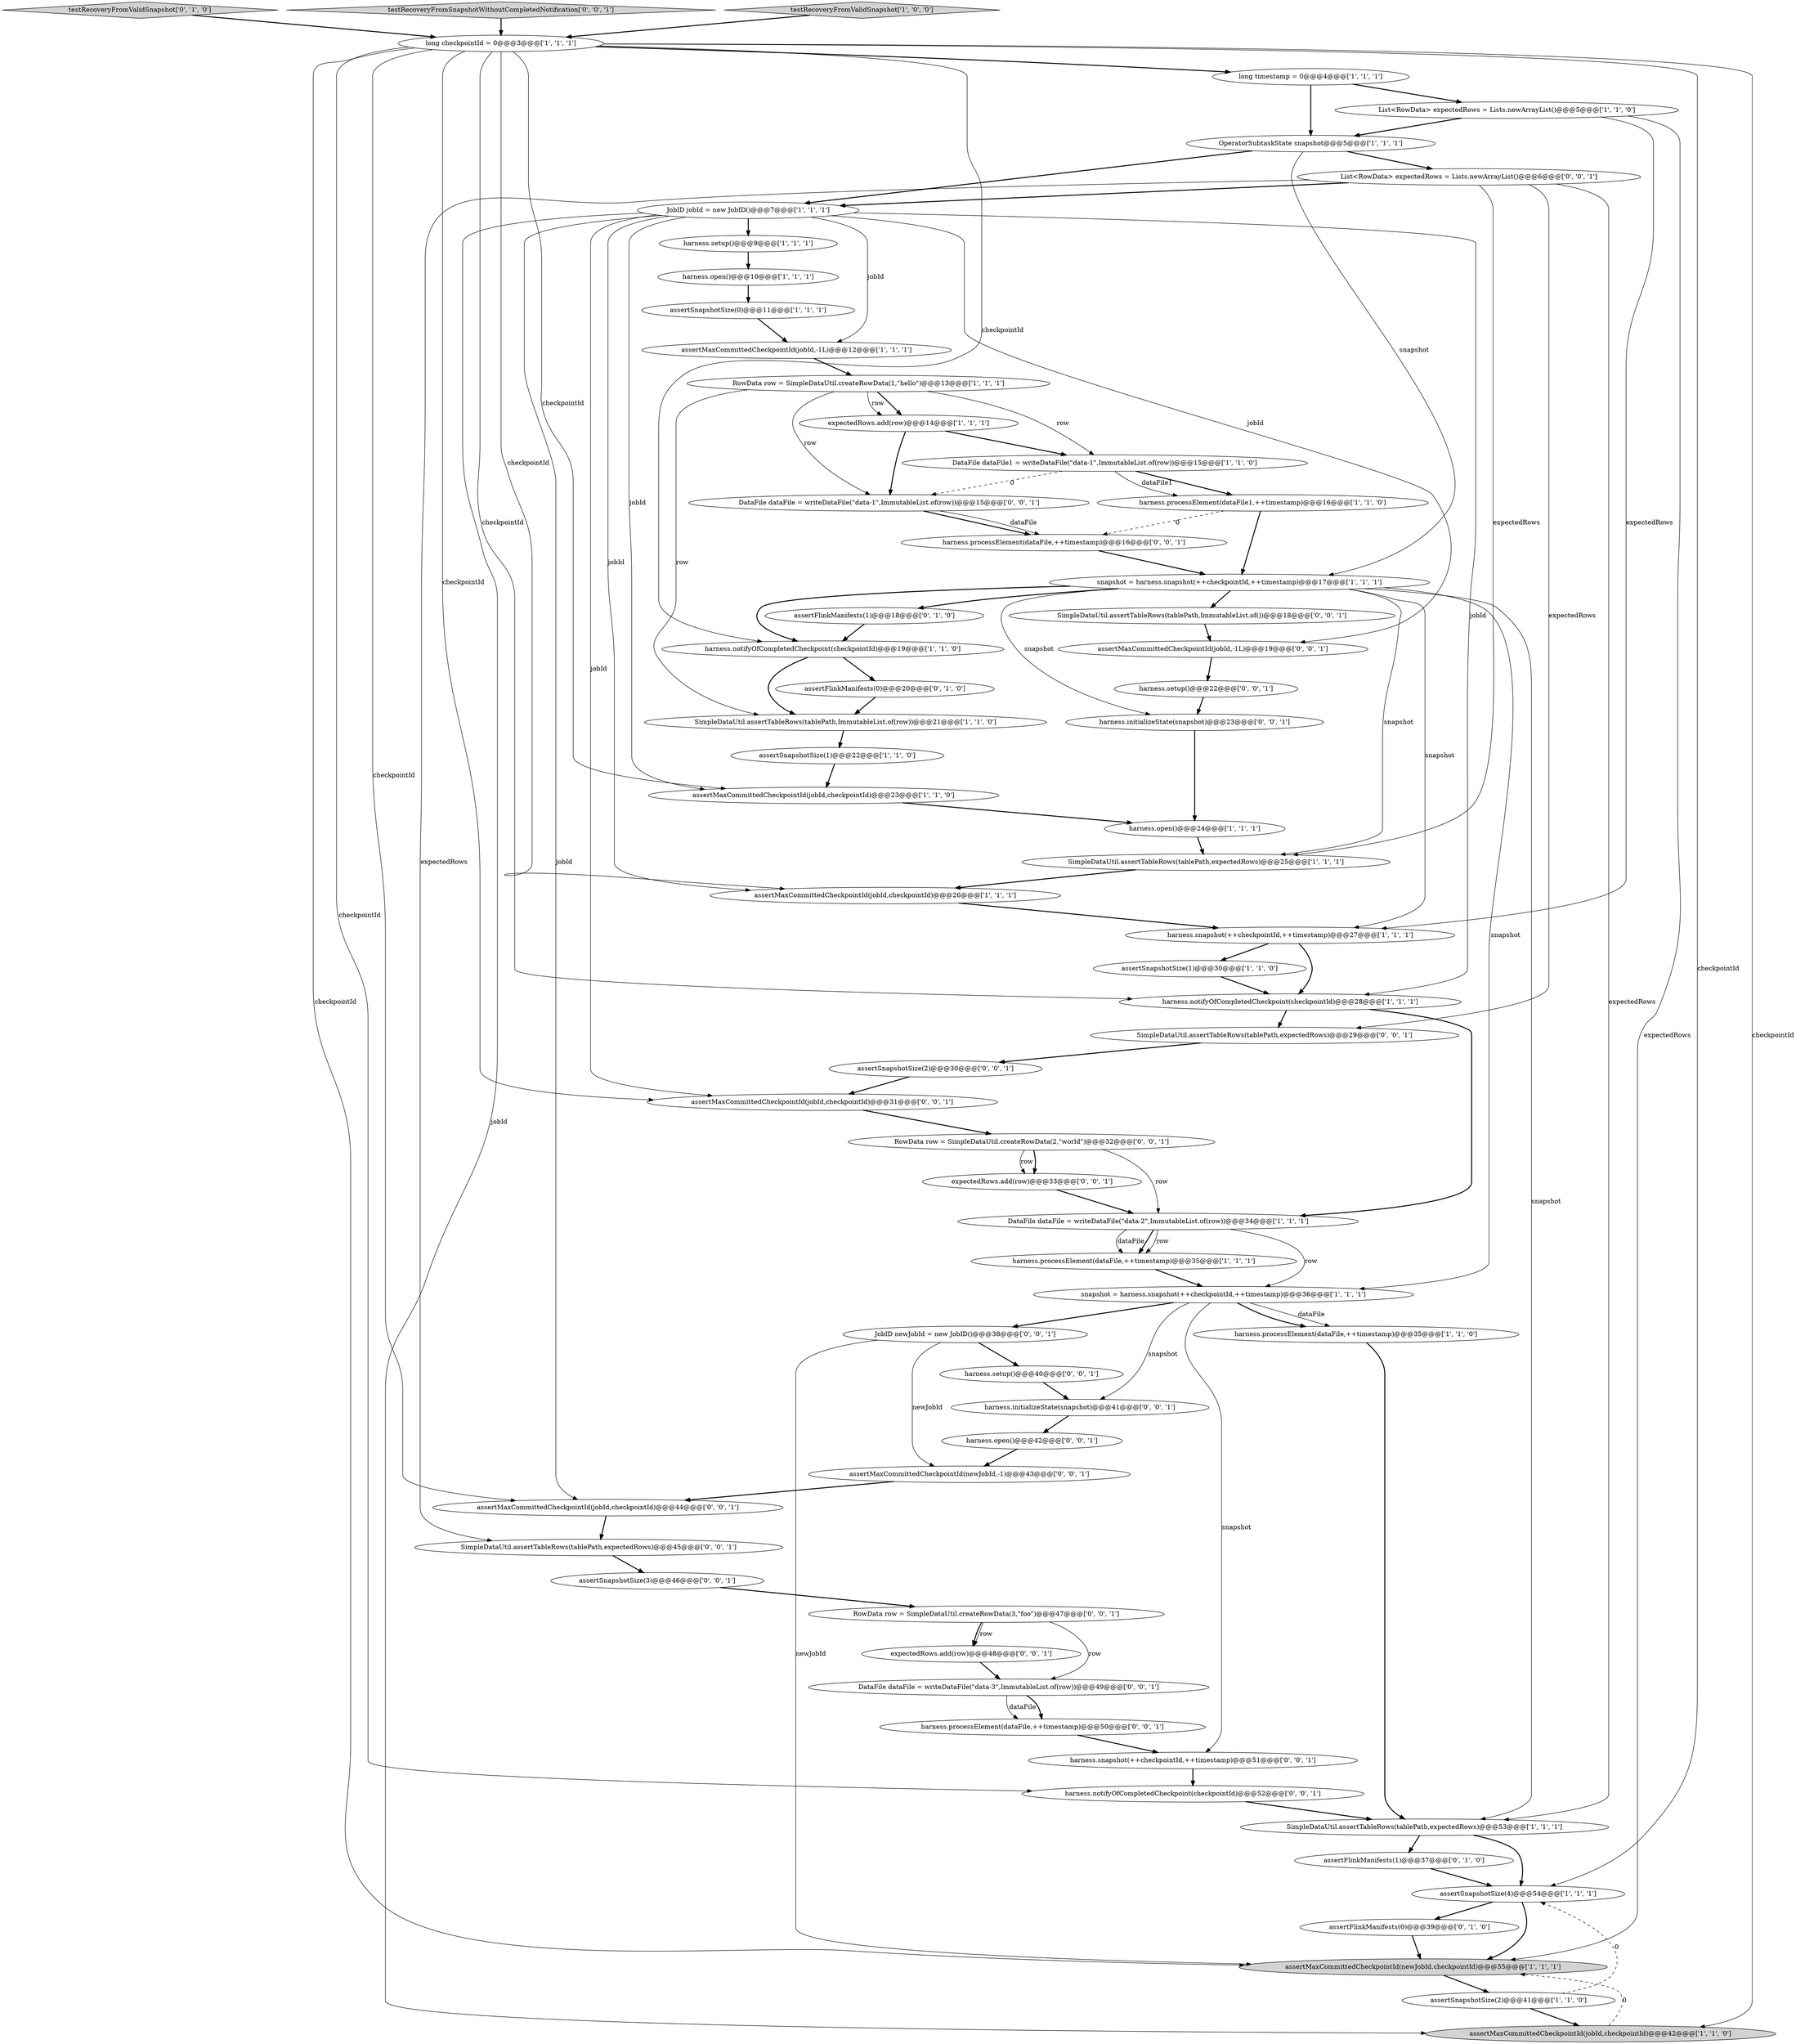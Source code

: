 digraph {
23 [style = filled, label = "assertSnapshotSize(4)@@@54@@@['1', '1', '1']", fillcolor = white, shape = ellipse image = "AAA0AAABBB1BBB"];
5 [style = filled, label = "SimpleDataUtil.assertTableRows(tablePath,expectedRows)@@@53@@@['1', '1', '1']", fillcolor = white, shape = ellipse image = "AAA0AAABBB1BBB"];
49 [style = filled, label = "SimpleDataUtil.assertTableRows(tablePath,ImmutableList.of())@@@18@@@['0', '0', '1']", fillcolor = white, shape = ellipse image = "AAA0AAABBB3BBB"];
18 [style = filled, label = "assertSnapshotSize(2)@@@41@@@['1', '1', '0']", fillcolor = white, shape = ellipse image = "AAA0AAABBB1BBB"];
6 [style = filled, label = "harness.processElement(dataFile1,++timestamp)@@@16@@@['1', '1', '0']", fillcolor = white, shape = ellipse image = "AAA0AAABBB1BBB"];
0 [style = filled, label = "DataFile dataFile = writeDataFile(\"data-2\",ImmutableList.of(row))@@@34@@@['1', '1', '1']", fillcolor = white, shape = ellipse image = "AAA0AAABBB1BBB"];
13 [style = filled, label = "assertMaxCommittedCheckpointId(jobId,checkpointId)@@@26@@@['1', '1', '1']", fillcolor = white, shape = ellipse image = "AAA0AAABBB1BBB"];
26 [style = filled, label = "harness.notifyOfCompletedCheckpoint(checkpointId)@@@28@@@['1', '1', '1']", fillcolor = white, shape = ellipse image = "AAA0AAABBB1BBB"];
52 [style = filled, label = "harness.processElement(dataFile,++timestamp)@@@50@@@['0', '0', '1']", fillcolor = white, shape = ellipse image = "AAA0AAABBB3BBB"];
41 [style = filled, label = "harness.notifyOfCompletedCheckpoint(checkpointId)@@@52@@@['0', '0', '1']", fillcolor = white, shape = ellipse image = "AAA0AAABBB3BBB"];
50 [style = filled, label = "SimpleDataUtil.assertTableRows(tablePath,expectedRows)@@@45@@@['0', '0', '1']", fillcolor = white, shape = ellipse image = "AAA0AAABBB3BBB"];
37 [style = filled, label = "assertFlinkManifests(0)@@@20@@@['0', '1', '0']", fillcolor = white, shape = ellipse image = "AAA1AAABBB2BBB"];
53 [style = filled, label = "assertMaxCommittedCheckpointId(jobId,checkpointId)@@@31@@@['0', '0', '1']", fillcolor = white, shape = ellipse image = "AAA0AAABBB3BBB"];
61 [style = filled, label = "List<RowData> expectedRows = Lists.newArrayList()@@@6@@@['0', '0', '1']", fillcolor = white, shape = ellipse image = "AAA0AAABBB3BBB"];
62 [style = filled, label = "DataFile dataFile = writeDataFile(\"data-3\",ImmutableList.of(row))@@@49@@@['0', '0', '1']", fillcolor = white, shape = ellipse image = "AAA0AAABBB3BBB"];
2 [style = filled, label = "assertMaxCommittedCheckpointId(jobId,checkpointId)@@@23@@@['1', '1', '0']", fillcolor = white, shape = ellipse image = "AAA0AAABBB1BBB"];
35 [style = filled, label = "assertFlinkManifests(0)@@@39@@@['0', '1', '0']", fillcolor = white, shape = ellipse image = "AAA1AAABBB2BBB"];
60 [style = filled, label = "harness.setup()@@@22@@@['0', '0', '1']", fillcolor = white, shape = ellipse image = "AAA0AAABBB3BBB"];
11 [style = filled, label = "OperatorSubtaskState snapshot@@@5@@@['1', '1', '1']", fillcolor = white, shape = ellipse image = "AAA0AAABBB1BBB"];
33 [style = filled, label = "SimpleDataUtil.assertTableRows(tablePath,ImmutableList.of(row))@@@21@@@['1', '1', '0']", fillcolor = white, shape = ellipse image = "AAA0AAABBB1BBB"];
39 [style = filled, label = "harness.initializeState(snapshot)@@@41@@@['0', '0', '1']", fillcolor = white, shape = ellipse image = "AAA0AAABBB3BBB"];
59 [style = filled, label = "harness.processElement(dataFile,++timestamp)@@@16@@@['0', '0', '1']", fillcolor = white, shape = ellipse image = "AAA0AAABBB3BBB"];
15 [style = filled, label = "List<RowData> expectedRows = Lists.newArrayList()@@@5@@@['1', '1', '0']", fillcolor = white, shape = ellipse image = "AAA0AAABBB1BBB"];
14 [style = filled, label = "harness.snapshot(++checkpointId,++timestamp)@@@27@@@['1', '1', '1']", fillcolor = white, shape = ellipse image = "AAA0AAABBB1BBB"];
30 [style = filled, label = "snapshot = harness.snapshot(++checkpointId,++timestamp)@@@17@@@['1', '1', '1']", fillcolor = white, shape = ellipse image = "AAA0AAABBB1BBB"];
32 [style = filled, label = "harness.open()@@@10@@@['1', '1', '1']", fillcolor = white, shape = ellipse image = "AAA0AAABBB1BBB"];
40 [style = filled, label = "JobID newJobId = new JobID()@@@38@@@['0', '0', '1']", fillcolor = white, shape = ellipse image = "AAA0AAABBB3BBB"];
56 [style = filled, label = "assertMaxCommittedCheckpointId(jobId,-1L)@@@19@@@['0', '0', '1']", fillcolor = white, shape = ellipse image = "AAA0AAABBB3BBB"];
34 [style = filled, label = "testRecoveryFromValidSnapshot['0', '1', '0']", fillcolor = lightgray, shape = diamond image = "AAA0AAABBB2BBB"];
43 [style = filled, label = "testRecoveryFromSnapshotWithoutCompletedNotification['0', '0', '1']", fillcolor = lightgray, shape = diamond image = "AAA0AAABBB3BBB"];
16 [style = filled, label = "harness.setup()@@@9@@@['1', '1', '1']", fillcolor = white, shape = ellipse image = "AAA0AAABBB1BBB"];
54 [style = filled, label = "assertMaxCommittedCheckpointId(jobId,checkpointId)@@@44@@@['0', '0', '1']", fillcolor = white, shape = ellipse image = "AAA0AAABBB3BBB"];
42 [style = filled, label = "assertSnapshotSize(2)@@@30@@@['0', '0', '1']", fillcolor = white, shape = ellipse image = "AAA0AAABBB3BBB"];
38 [style = filled, label = "assertFlinkManifests(1)@@@18@@@['0', '1', '0']", fillcolor = white, shape = ellipse image = "AAA1AAABBB2BBB"];
48 [style = filled, label = "assertMaxCommittedCheckpointId(newJobId,-1)@@@43@@@['0', '0', '1']", fillcolor = white, shape = ellipse image = "AAA0AAABBB3BBB"];
22 [style = filled, label = "assertSnapshotSize(1)@@@30@@@['1', '1', '0']", fillcolor = white, shape = ellipse image = "AAA0AAABBB1BBB"];
8 [style = filled, label = "long timestamp = 0@@@4@@@['1', '1', '1']", fillcolor = white, shape = ellipse image = "AAA0AAABBB1BBB"];
51 [style = filled, label = "SimpleDataUtil.assertTableRows(tablePath,expectedRows)@@@29@@@['0', '0', '1']", fillcolor = white, shape = ellipse image = "AAA0AAABBB3BBB"];
17 [style = filled, label = "assertSnapshotSize(1)@@@22@@@['1', '1', '0']", fillcolor = white, shape = ellipse image = "AAA0AAABBB1BBB"];
10 [style = filled, label = "snapshot = harness.snapshot(++checkpointId,++timestamp)@@@36@@@['1', '1', '1']", fillcolor = white, shape = ellipse image = "AAA0AAABBB1BBB"];
64 [style = filled, label = "harness.open()@@@42@@@['0', '0', '1']", fillcolor = white, shape = ellipse image = "AAA0AAABBB3BBB"];
21 [style = filled, label = "harness.notifyOfCompletedCheckpoint(checkpointId)@@@19@@@['1', '1', '0']", fillcolor = white, shape = ellipse image = "AAA0AAABBB1BBB"];
12 [style = filled, label = "expectedRows.add(row)@@@14@@@['1', '1', '1']", fillcolor = white, shape = ellipse image = "AAA0AAABBB1BBB"];
19 [style = filled, label = "SimpleDataUtil.assertTableRows(tablePath,expectedRows)@@@25@@@['1', '1', '1']", fillcolor = white, shape = ellipse image = "AAA0AAABBB1BBB"];
1 [style = filled, label = "testRecoveryFromValidSnapshot['1', '0', '0']", fillcolor = lightgray, shape = diamond image = "AAA0AAABBB1BBB"];
55 [style = filled, label = "expectedRows.add(row)@@@33@@@['0', '0', '1']", fillcolor = white, shape = ellipse image = "AAA0AAABBB3BBB"];
36 [style = filled, label = "assertFlinkManifests(1)@@@37@@@['0', '1', '0']", fillcolor = white, shape = ellipse image = "AAA1AAABBB2BBB"];
45 [style = filled, label = "RowData row = SimpleDataUtil.createRowData(3,\"foo\")@@@47@@@['0', '0', '1']", fillcolor = white, shape = ellipse image = "AAA0AAABBB3BBB"];
4 [style = filled, label = "assertMaxCommittedCheckpointId(jobId,-1L)@@@12@@@['1', '1', '1']", fillcolor = white, shape = ellipse image = "AAA0AAABBB1BBB"];
47 [style = filled, label = "assertSnapshotSize(3)@@@46@@@['0', '0', '1']", fillcolor = white, shape = ellipse image = "AAA0AAABBB3BBB"];
44 [style = filled, label = "harness.setup()@@@40@@@['0', '0', '1']", fillcolor = white, shape = ellipse image = "AAA0AAABBB3BBB"];
9 [style = filled, label = "RowData row = SimpleDataUtil.createRowData(1,\"hello\")@@@13@@@['1', '1', '1']", fillcolor = white, shape = ellipse image = "AAA0AAABBB1BBB"];
27 [style = filled, label = "assertMaxCommittedCheckpointId(newJobId,checkpointId)@@@55@@@['1', '1', '1']", fillcolor = lightgray, shape = ellipse image = "AAA0AAABBB1BBB"];
57 [style = filled, label = "harness.snapshot(++checkpointId,++timestamp)@@@51@@@['0', '0', '1']", fillcolor = white, shape = ellipse image = "AAA0AAABBB3BBB"];
65 [style = filled, label = "expectedRows.add(row)@@@48@@@['0', '0', '1']", fillcolor = white, shape = ellipse image = "AAA0AAABBB3BBB"];
3 [style = filled, label = "assertMaxCommittedCheckpointId(jobId,checkpointId)@@@42@@@['1', '1', '0']", fillcolor = lightgray, shape = ellipse image = "AAA0AAABBB1BBB"];
46 [style = filled, label = "DataFile dataFile = writeDataFile(\"data-1\",ImmutableList.of(row))@@@15@@@['0', '0', '1']", fillcolor = white, shape = ellipse image = "AAA0AAABBB3BBB"];
28 [style = filled, label = "assertSnapshotSize(0)@@@11@@@['1', '1', '1']", fillcolor = white, shape = ellipse image = "AAA0AAABBB1BBB"];
29 [style = filled, label = "harness.open()@@@24@@@['1', '1', '1']", fillcolor = white, shape = ellipse image = "AAA0AAABBB1BBB"];
31 [style = filled, label = "harness.processElement(dataFile,++timestamp)@@@35@@@['1', '1', '1']", fillcolor = white, shape = ellipse image = "AAA0AAABBB1BBB"];
63 [style = filled, label = "RowData row = SimpleDataUtil.createRowData(2,\"world\")@@@32@@@['0', '0', '1']", fillcolor = white, shape = ellipse image = "AAA0AAABBB3BBB"];
25 [style = filled, label = "JobID jobId = new JobID()@@@7@@@['1', '1', '1']", fillcolor = white, shape = ellipse image = "AAA0AAABBB1BBB"];
58 [style = filled, label = "harness.initializeState(snapshot)@@@23@@@['0', '0', '1']", fillcolor = white, shape = ellipse image = "AAA0AAABBB3BBB"];
24 [style = filled, label = "long checkpointId = 0@@@3@@@['1', '1', '1']", fillcolor = white, shape = ellipse image = "AAA0AAABBB1BBB"];
7 [style = filled, label = "DataFile dataFile1 = writeDataFile(\"data-1\",ImmutableList.of(row))@@@15@@@['1', '1', '0']", fillcolor = white, shape = ellipse image = "AAA0AAABBB1BBB"];
20 [style = filled, label = "harness.processElement(dataFile,++timestamp)@@@35@@@['1', '1', '0']", fillcolor = white, shape = ellipse image = "AAA0AAABBB1BBB"];
29->19 [style = bold, label=""];
24->13 [style = solid, label="checkpointId"];
30->21 [style = bold, label=""];
52->57 [style = bold, label=""];
7->6 [style = bold, label=""];
33->17 [style = bold, label=""];
24->54 [style = solid, label="checkpointId"];
30->38 [style = bold, label=""];
37->33 [style = bold, label=""];
25->13 [style = solid, label="jobId"];
10->57 [style = solid, label="snapshot"];
24->2 [style = solid, label="checkpointId"];
25->4 [style = solid, label="jobId"];
18->23 [style = dashed, label="0"];
24->53 [style = solid, label="checkpointId"];
61->25 [style = bold, label=""];
65->62 [style = bold, label=""];
25->16 [style = bold, label=""];
2->29 [style = bold, label=""];
61->5 [style = solid, label="expectedRows"];
63->55 [style = bold, label=""];
10->40 [style = bold, label=""];
32->28 [style = bold, label=""];
4->9 [style = bold, label=""];
12->46 [style = bold, label=""];
60->58 [style = bold, label=""];
25->54 [style = solid, label="jobId"];
45->65 [style = bold, label=""];
15->27 [style = solid, label="expectedRows"];
47->45 [style = bold, label=""];
21->37 [style = bold, label=""];
62->52 [style = solid, label="dataFile"];
26->51 [style = bold, label=""];
9->12 [style = bold, label=""];
17->2 [style = bold, label=""];
23->27 [style = bold, label=""];
40->48 [style = solid, label="newJobId"];
24->41 [style = solid, label="checkpointId"];
11->30 [style = solid, label="snapshot"];
48->54 [style = bold, label=""];
51->42 [style = bold, label=""];
24->26 [style = solid, label="checkpointId"];
11->61 [style = bold, label=""];
55->0 [style = bold, label=""];
6->59 [style = dashed, label="0"];
25->56 [style = solid, label="jobId"];
63->0 [style = solid, label="row"];
46->59 [style = bold, label=""];
54->50 [style = bold, label=""];
41->5 [style = bold, label=""];
44->39 [style = bold, label=""];
16->32 [style = bold, label=""];
14->22 [style = bold, label=""];
10->20 [style = bold, label=""];
11->25 [style = bold, label=""];
45->62 [style = solid, label="row"];
30->49 [style = bold, label=""];
21->33 [style = bold, label=""];
61->19 [style = solid, label="expectedRows"];
53->63 [style = bold, label=""];
20->5 [style = bold, label=""];
3->27 [style = dashed, label="0"];
42->53 [style = bold, label=""];
9->33 [style = solid, label="row"];
1->24 [style = bold, label=""];
10->39 [style = solid, label="snapshot"];
19->13 [style = bold, label=""];
56->60 [style = bold, label=""];
35->27 [style = bold, label=""];
30->19 [style = solid, label="snapshot"];
28->4 [style = bold, label=""];
38->21 [style = bold, label=""];
25->26 [style = solid, label="jobId"];
23->35 [style = bold, label=""];
15->11 [style = bold, label=""];
0->31 [style = solid, label="dataFile"];
63->55 [style = solid, label="row"];
30->14 [style = solid, label="snapshot"];
0->10 [style = solid, label="row"];
30->10 [style = solid, label="snapshot"];
58->29 [style = bold, label=""];
62->52 [style = bold, label=""];
45->65 [style = solid, label="row"];
5->36 [style = bold, label=""];
7->46 [style = dashed, label="0"];
24->8 [style = bold, label=""];
9->46 [style = solid, label="row"];
7->6 [style = solid, label="dataFile1"];
6->30 [style = bold, label=""];
43->24 [style = bold, label=""];
25->2 [style = solid, label="jobId"];
30->5 [style = solid, label="snapshot"];
18->3 [style = bold, label=""];
12->7 [style = bold, label=""];
24->3 [style = solid, label="checkpointId"];
31->10 [style = bold, label=""];
9->7 [style = solid, label="row"];
10->20 [style = solid, label="dataFile"];
34->24 [style = bold, label=""];
50->47 [style = bold, label=""];
39->64 [style = bold, label=""];
15->14 [style = solid, label="expectedRows"];
40->27 [style = solid, label="newJobId"];
25->3 [style = solid, label="jobId"];
14->26 [style = bold, label=""];
36->23 [style = bold, label=""];
0->31 [style = bold, label=""];
24->27 [style = solid, label="checkpointId"];
40->44 [style = bold, label=""];
8->11 [style = bold, label=""];
46->59 [style = solid, label="dataFile"];
22->26 [style = bold, label=""];
57->41 [style = bold, label=""];
0->31 [style = solid, label="row"];
5->23 [style = bold, label=""];
61->51 [style = solid, label="expectedRows"];
24->21 [style = solid, label="checkpointId"];
25->53 [style = solid, label="jobId"];
59->30 [style = bold, label=""];
8->15 [style = bold, label=""];
9->12 [style = solid, label="row"];
27->18 [style = bold, label=""];
49->56 [style = bold, label=""];
61->50 [style = solid, label="expectedRows"];
30->58 [style = solid, label="snapshot"];
24->23 [style = solid, label="checkpointId"];
13->14 [style = bold, label=""];
64->48 [style = bold, label=""];
26->0 [style = bold, label=""];
}
